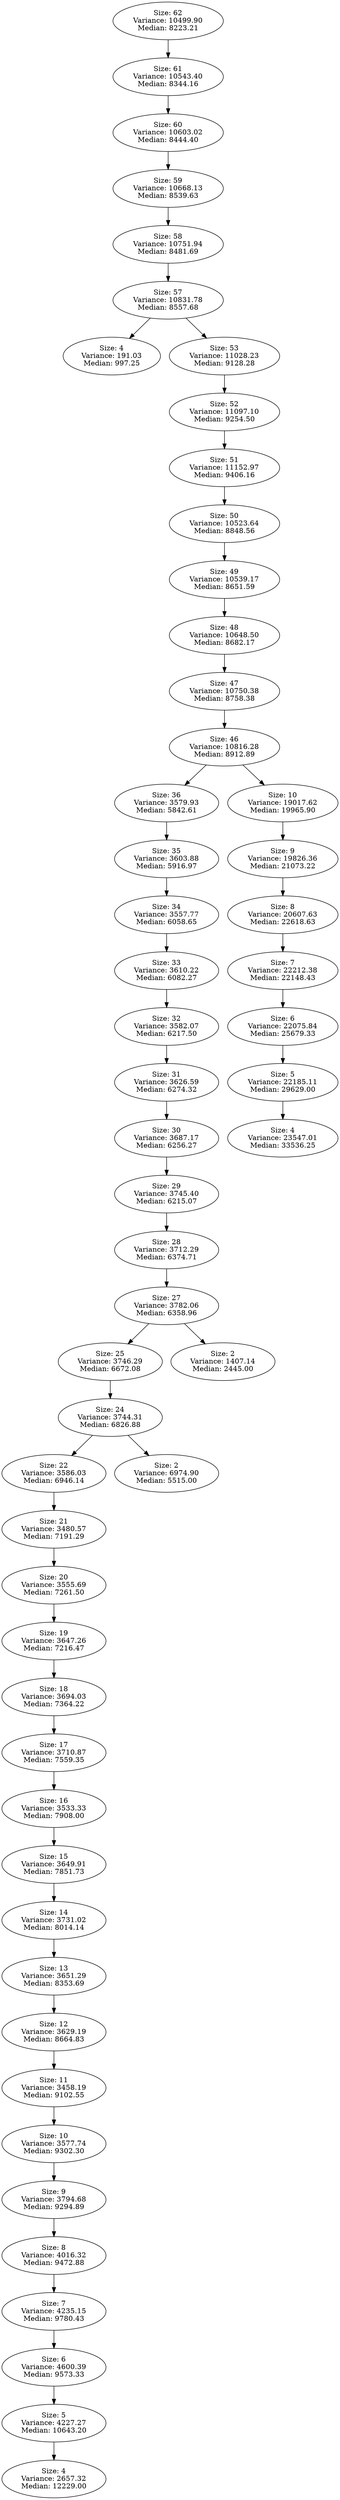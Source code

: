 DIGRAPH G {
"Size: 62\nVariance: 10499.90\nMedian: 8223.21" -> "Size: 61\nVariance: 10543.40\nMedian: 8344.16" L=0;
"Size: 61\nVariance: 10543.40\nMedian: 8344.16" -> "Size: 60\nVariance: 10603.02\nMedian: 8444.40" L=1;
"Size: 60\nVariance: 10603.02\nMedian: 8444.40" -> "Size: 59\nVariance: 10668.13\nMedian: 8539.63" L=2;
"Size: 59\nVariance: 10668.13\nMedian: 8539.63" -> "Size: 58\nVariance: 10751.94\nMedian: 8481.69" L=3;
"Size: 58\nVariance: 10751.94\nMedian: 8481.69" -> "Size: 57\nVariance: 10831.78\nMedian: 8557.68" L=4;
"Size: 57\nVariance: 10831.78\nMedian: 8557.68" -> "Size: 4\nVariance: 191.03\nMedian: 997.25" L=5;
"Size: 57\nVariance: 10831.78\nMedian: 8557.68" -> "Size: 53\nVariance: 11028.23\nMedian: 9128.28" L=5;
"Size: 53\nVariance: 11028.23\nMedian: 9128.28" -> "Size: 52\nVariance: 11097.10\nMedian: 9254.50" L=6;
"Size: 52\nVariance: 11097.10\nMedian: 9254.50" -> "Size: 51\nVariance: 11152.97\nMedian: 9406.16" L=7;
"Size: 51\nVariance: 11152.97\nMedian: 9406.16" -> "Size: 50\nVariance: 10523.64\nMedian: 8848.56" L=8;
"Size: 50\nVariance: 10523.64\nMedian: 8848.56" -> "Size: 49\nVariance: 10539.17\nMedian: 8651.59" L=9;
"Size: 49\nVariance: 10539.17\nMedian: 8651.59" -> "Size: 48\nVariance: 10648.50\nMedian: 8682.17" L=10;
"Size: 48\nVariance: 10648.50\nMedian: 8682.17" -> "Size: 47\nVariance: 10750.38\nMedian: 8758.38" L=11;
"Size: 47\nVariance: 10750.38\nMedian: 8758.38" -> "Size: 46\nVariance: 10816.28\nMedian: 8912.89" L=12;
"Size: 46\nVariance: 10816.28\nMedian: 8912.89" -> "Size: 36\nVariance: 3579.93\nMedian: 5842.61" L=13;
"Size: 46\nVariance: 10816.28\nMedian: 8912.89" -> "Size: 10\nVariance: 19017.62\nMedian: 19965.90" L=13;
"Size: 36\nVariance: 3579.93\nMedian: 5842.61" -> "Size: 35\nVariance: 3603.88\nMedian: 5916.97" L=14;
"Size: 35\nVariance: 3603.88\nMedian: 5916.97" -> "Size: 34\nVariance: 3557.77\nMedian: 6058.65" L=15;
"Size: 34\nVariance: 3557.77\nMedian: 6058.65" -> "Size: 33\nVariance: 3610.22\nMedian: 6082.27" L=16;
"Size: 33\nVariance: 3610.22\nMedian: 6082.27" -> "Size: 32\nVariance: 3582.07\nMedian: 6217.50" L=17;
"Size: 32\nVariance: 3582.07\nMedian: 6217.50" -> "Size: 31\nVariance: 3626.59\nMedian: 6274.32" L=18;
"Size: 31\nVariance: 3626.59\nMedian: 6274.32" -> "Size: 30\nVariance: 3687.17\nMedian: 6256.27" L=19;
"Size: 30\nVariance: 3687.17\nMedian: 6256.27" -> "Size: 29\nVariance: 3745.40\nMedian: 6215.07" L=20;
"Size: 29\nVariance: 3745.40\nMedian: 6215.07" -> "Size: 28\nVariance: 3712.29\nMedian: 6374.71" L=21;
"Size: 28\nVariance: 3712.29\nMedian: 6374.71" -> "Size: 27\nVariance: 3782.06\nMedian: 6358.96" L=22;
"Size: 27\nVariance: 3782.06\nMedian: 6358.96" -> "Size: 25\nVariance: 3746.29\nMedian: 6672.08" L=23;
"Size: 27\nVariance: 3782.06\nMedian: 6358.96" -> "Size: 2\nVariance: 1407.14\nMedian: 2445.00" L=23;
"Size: 25\nVariance: 3746.29\nMedian: 6672.08" -> "Size: 24\nVariance: 3744.31\nMedian: 6826.88" L=24;
"Size: 24\nVariance: 3744.31\nMedian: 6826.88" -> "Size: 22\nVariance: 3586.03\nMedian: 6946.14" L=25;
"Size: 24\nVariance: 3744.31\nMedian: 6826.88" -> "Size: 2\nVariance: 6974.90\nMedian: 5515.00" L=25;
"Size: 22\nVariance: 3586.03\nMedian: 6946.14" -> "Size: 21\nVariance: 3480.57\nMedian: 7191.29" L=26;
"Size: 21\nVariance: 3480.57\nMedian: 7191.29" -> "Size: 20\nVariance: 3555.69\nMedian: 7261.50" L=27;
"Size: 20\nVariance: 3555.69\nMedian: 7261.50" -> "Size: 19\nVariance: 3647.26\nMedian: 7216.47" L=28;
"Size: 19\nVariance: 3647.26\nMedian: 7216.47" -> "Size: 18\nVariance: 3694.03\nMedian: 7364.22" L=29;
"Size: 18\nVariance: 3694.03\nMedian: 7364.22" -> "Size: 17\nVariance: 3710.87\nMedian: 7559.35" L=30;
"Size: 17\nVariance: 3710.87\nMedian: 7559.35" -> "Size: 16\nVariance: 3533.33\nMedian: 7908.00" L=31;
"Size: 16\nVariance: 3533.33\nMedian: 7908.00" -> "Size: 15\nVariance: 3649.91\nMedian: 7851.73" L=32;
"Size: 15\nVariance: 3649.91\nMedian: 7851.73" -> "Size: 14\nVariance: 3731.02\nMedian: 8014.14" L=33;
"Size: 14\nVariance: 3731.02\nMedian: 8014.14" -> "Size: 13\nVariance: 3651.29\nMedian: 8353.69" L=34;
"Size: 13\nVariance: 3651.29\nMedian: 8353.69" -> "Size: 12\nVariance: 3629.19\nMedian: 8664.83" L=35;
"Size: 12\nVariance: 3629.19\nMedian: 8664.83" -> "Size: 11\nVariance: 3458.19\nMedian: 9102.55" L=36;
"Size: 11\nVariance: 3458.19\nMedian: 9102.55" -> "Size: 10\nVariance: 3577.74\nMedian: 9302.30" L=37;
"Size: 10\nVariance: 3577.74\nMedian: 9302.30" -> "Size: 9\nVariance: 3794.68\nMedian: 9294.89" L=38;
"Size: 9\nVariance: 3794.68\nMedian: 9294.89" -> "Size: 8\nVariance: 4016.32\nMedian: 9472.88" L=39;
"Size: 8\nVariance: 4016.32\nMedian: 9472.88" -> "Size: 7\nVariance: 4235.15\nMedian: 9780.43" L=40;
"Size: 7\nVariance: 4235.15\nMedian: 9780.43" -> "Size: 6\nVariance: 4600.39\nMedian: 9573.33" L=41;
"Size: 6\nVariance: 4600.39\nMedian: 9573.33" -> "Size: 5\nVariance: 4227.27\nMedian: 10643.20" L=42;
"Size: 5\nVariance: 4227.27\nMedian: 10643.20" -> "Size: 4\nVariance: 2657.32\nMedian: 12229.00" L=43;
"Size: 10\nVariance: 19017.62\nMedian: 19965.90" -> "Size: 9\nVariance: 19826.36\nMedian: 21073.22" L=14;
"Size: 9\nVariance: 19826.36\nMedian: 21073.22" -> "Size: 8\nVariance: 20607.63\nMedian: 22618.63" L=15;
"Size: 8\nVariance: 20607.63\nMedian: 22618.63" -> "Size: 7\nVariance: 22212.38\nMedian: 22148.43" L=16;
"Size: 7\nVariance: 22212.38\nMedian: 22148.43" -> "Size: 6\nVariance: 22075.84\nMedian: 25679.33" L=17;
"Size: 6\nVariance: 22075.84\nMedian: 25679.33" -> "Size: 5\nVariance: 22185.11\nMedian: 29629.00" L=18;
"Size: 5\nVariance: 22185.11\nMedian: 29629.00" -> "Size: 4\nVariance: 23547.01\nMedian: 33536.25" L=19;
}
